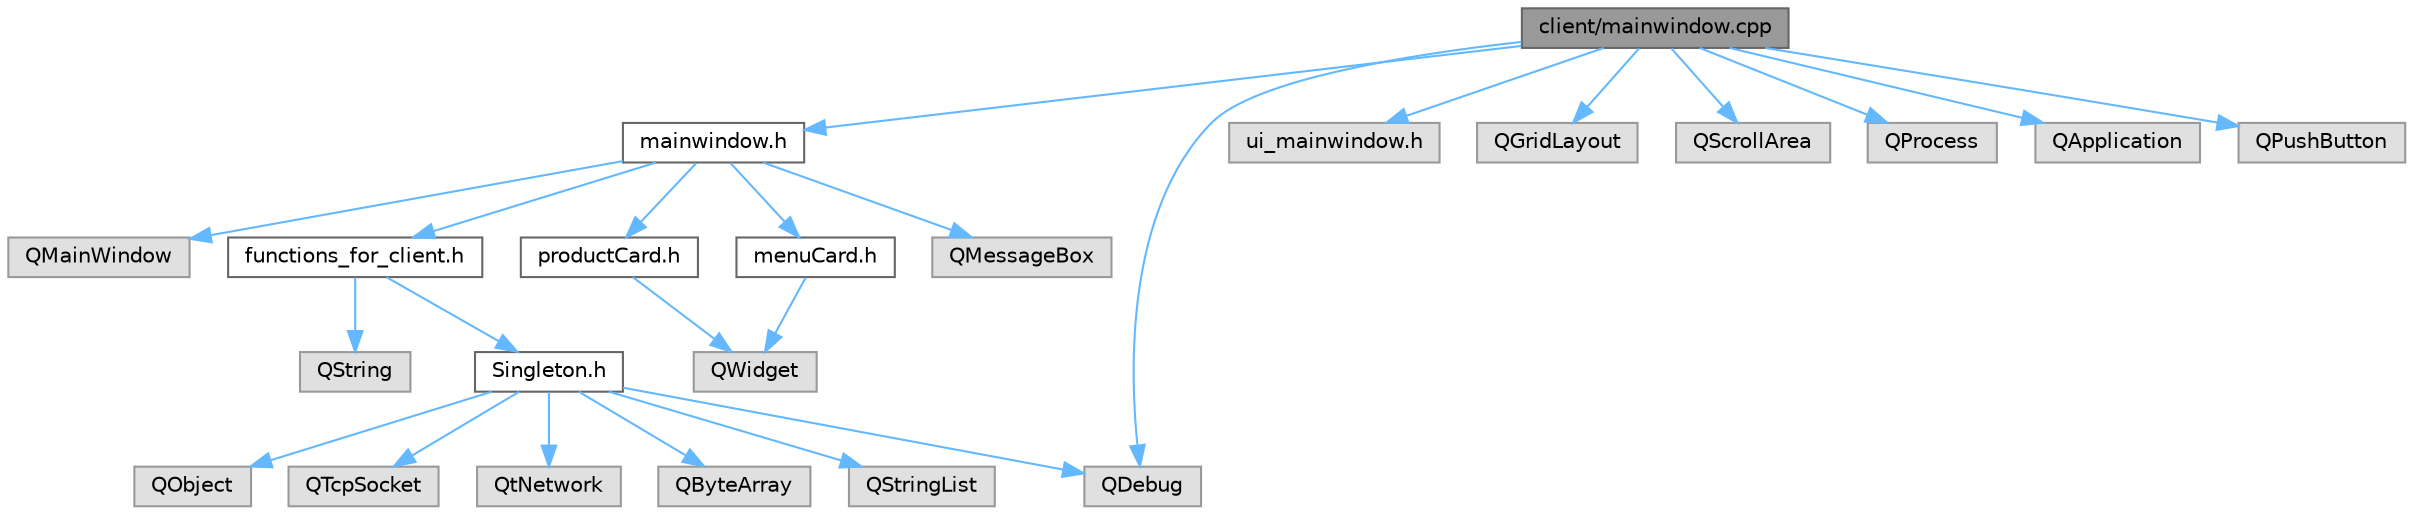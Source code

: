 digraph "client/mainwindow.cpp"
{
 // LATEX_PDF_SIZE
  bgcolor="transparent";
  edge [fontname=Helvetica,fontsize=10,labelfontname=Helvetica,labelfontsize=10];
  node [fontname=Helvetica,fontsize=10,shape=box,height=0.2,width=0.4];
  Node1 [id="Node000001",label="client/mainwindow.cpp",height=0.2,width=0.4,color="gray40", fillcolor="grey60", style="filled", fontcolor="black",tooltip=" "];
  Node1 -> Node2 [id="edge24_Node000001_Node000002",color="steelblue1",style="solid",tooltip=" "];
  Node2 [id="Node000002",label="mainwindow.h",height=0.2,width=0.4,color="grey40", fillcolor="white", style="filled",URL="$mainwindow_8h.html",tooltip=" "];
  Node2 -> Node3 [id="edge25_Node000002_Node000003",color="steelblue1",style="solid",tooltip=" "];
  Node3 [id="Node000003",label="QMainWindow",height=0.2,width=0.4,color="grey60", fillcolor="#E0E0E0", style="filled",tooltip=" "];
  Node2 -> Node4 [id="edge26_Node000002_Node000004",color="steelblue1",style="solid",tooltip=" "];
  Node4 [id="Node000004",label="functions_for_client.h",height=0.2,width=0.4,color="grey40", fillcolor="white", style="filled",URL="$functions__for__client_8h.html",tooltip=" "];
  Node4 -> Node5 [id="edge27_Node000004_Node000005",color="steelblue1",style="solid",tooltip=" "];
  Node5 [id="Node000005",label="QString",height=0.2,width=0.4,color="grey60", fillcolor="#E0E0E0", style="filled",tooltip=" "];
  Node4 -> Node6 [id="edge28_Node000004_Node000006",color="steelblue1",style="solid",tooltip=" "];
  Node6 [id="Node000006",label="Singleton.h",height=0.2,width=0.4,color="grey40", fillcolor="white", style="filled",URL="$_singleton_8h.html",tooltip=" "];
  Node6 -> Node7 [id="edge29_Node000006_Node000007",color="steelblue1",style="solid",tooltip=" "];
  Node7 [id="Node000007",label="QObject",height=0.2,width=0.4,color="grey60", fillcolor="#E0E0E0", style="filled",tooltip=" "];
  Node6 -> Node8 [id="edge30_Node000006_Node000008",color="steelblue1",style="solid",tooltip=" "];
  Node8 [id="Node000008",label="QTcpSocket",height=0.2,width=0.4,color="grey60", fillcolor="#E0E0E0", style="filled",tooltip=" "];
  Node6 -> Node9 [id="edge31_Node000006_Node000009",color="steelblue1",style="solid",tooltip=" "];
  Node9 [id="Node000009",label="QtNetwork",height=0.2,width=0.4,color="grey60", fillcolor="#E0E0E0", style="filled",tooltip=" "];
  Node6 -> Node10 [id="edge32_Node000006_Node000010",color="steelblue1",style="solid",tooltip=" "];
  Node10 [id="Node000010",label="QByteArray",height=0.2,width=0.4,color="grey60", fillcolor="#E0E0E0", style="filled",tooltip=" "];
  Node6 -> Node11 [id="edge33_Node000006_Node000011",color="steelblue1",style="solid",tooltip=" "];
  Node11 [id="Node000011",label="QDebug",height=0.2,width=0.4,color="grey60", fillcolor="#E0E0E0", style="filled",tooltip=" "];
  Node6 -> Node12 [id="edge34_Node000006_Node000012",color="steelblue1",style="solid",tooltip=" "];
  Node12 [id="Node000012",label="QStringList",height=0.2,width=0.4,color="grey60", fillcolor="#E0E0E0", style="filled",tooltip=" "];
  Node2 -> Node13 [id="edge35_Node000002_Node000013",color="steelblue1",style="solid",tooltip=" "];
  Node13 [id="Node000013",label="productCard.h",height=0.2,width=0.4,color="grey40", fillcolor="white", style="filled",URL="$product_card_8h.html",tooltip=" "];
  Node13 -> Node14 [id="edge36_Node000013_Node000014",color="steelblue1",style="solid",tooltip=" "];
  Node14 [id="Node000014",label="QWidget",height=0.2,width=0.4,color="grey60", fillcolor="#E0E0E0", style="filled",tooltip=" "];
  Node2 -> Node15 [id="edge37_Node000002_Node000015",color="steelblue1",style="solid",tooltip=" "];
  Node15 [id="Node000015",label="menuCard.h",height=0.2,width=0.4,color="grey40", fillcolor="white", style="filled",URL="$menu_card_8h.html",tooltip=" "];
  Node15 -> Node14 [id="edge38_Node000015_Node000014",color="steelblue1",style="solid",tooltip=" "];
  Node2 -> Node16 [id="edge39_Node000002_Node000016",color="steelblue1",style="solid",tooltip=" "];
  Node16 [id="Node000016",label="QMessageBox",height=0.2,width=0.4,color="grey60", fillcolor="#E0E0E0", style="filled",tooltip=" "];
  Node1 -> Node17 [id="edge40_Node000001_Node000017",color="steelblue1",style="solid",tooltip=" "];
  Node17 [id="Node000017",label="ui_mainwindow.h",height=0.2,width=0.4,color="grey60", fillcolor="#E0E0E0", style="filled",tooltip=" "];
  Node1 -> Node18 [id="edge41_Node000001_Node000018",color="steelblue1",style="solid",tooltip=" "];
  Node18 [id="Node000018",label="QGridLayout",height=0.2,width=0.4,color="grey60", fillcolor="#E0E0E0", style="filled",tooltip=" "];
  Node1 -> Node19 [id="edge42_Node000001_Node000019",color="steelblue1",style="solid",tooltip=" "];
  Node19 [id="Node000019",label="QScrollArea",height=0.2,width=0.4,color="grey60", fillcolor="#E0E0E0", style="filled",tooltip=" "];
  Node1 -> Node11 [id="edge43_Node000001_Node000011",color="steelblue1",style="solid",tooltip=" "];
  Node1 -> Node20 [id="edge44_Node000001_Node000020",color="steelblue1",style="solid",tooltip=" "];
  Node20 [id="Node000020",label="QProcess",height=0.2,width=0.4,color="grey60", fillcolor="#E0E0E0", style="filled",tooltip=" "];
  Node1 -> Node21 [id="edge45_Node000001_Node000021",color="steelblue1",style="solid",tooltip=" "];
  Node21 [id="Node000021",label="QApplication",height=0.2,width=0.4,color="grey60", fillcolor="#E0E0E0", style="filled",tooltip=" "];
  Node1 -> Node22 [id="edge46_Node000001_Node000022",color="steelblue1",style="solid",tooltip=" "];
  Node22 [id="Node000022",label="QPushButton",height=0.2,width=0.4,color="grey60", fillcolor="#E0E0E0", style="filled",tooltip=" "];
}
